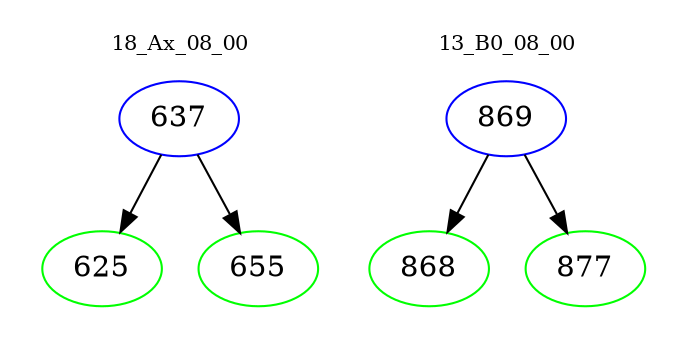 digraph{
subgraph cluster_0 {
color = white
label = "18_Ax_08_00";
fontsize=10;
T0_637 [label="637", color="blue"]
T0_637 -> T0_625 [color="black"]
T0_625 [label="625", color="green"]
T0_637 -> T0_655 [color="black"]
T0_655 [label="655", color="green"]
}
subgraph cluster_1 {
color = white
label = "13_B0_08_00";
fontsize=10;
T1_869 [label="869", color="blue"]
T1_869 -> T1_868 [color="black"]
T1_868 [label="868", color="green"]
T1_869 -> T1_877 [color="black"]
T1_877 [label="877", color="green"]
}
}

